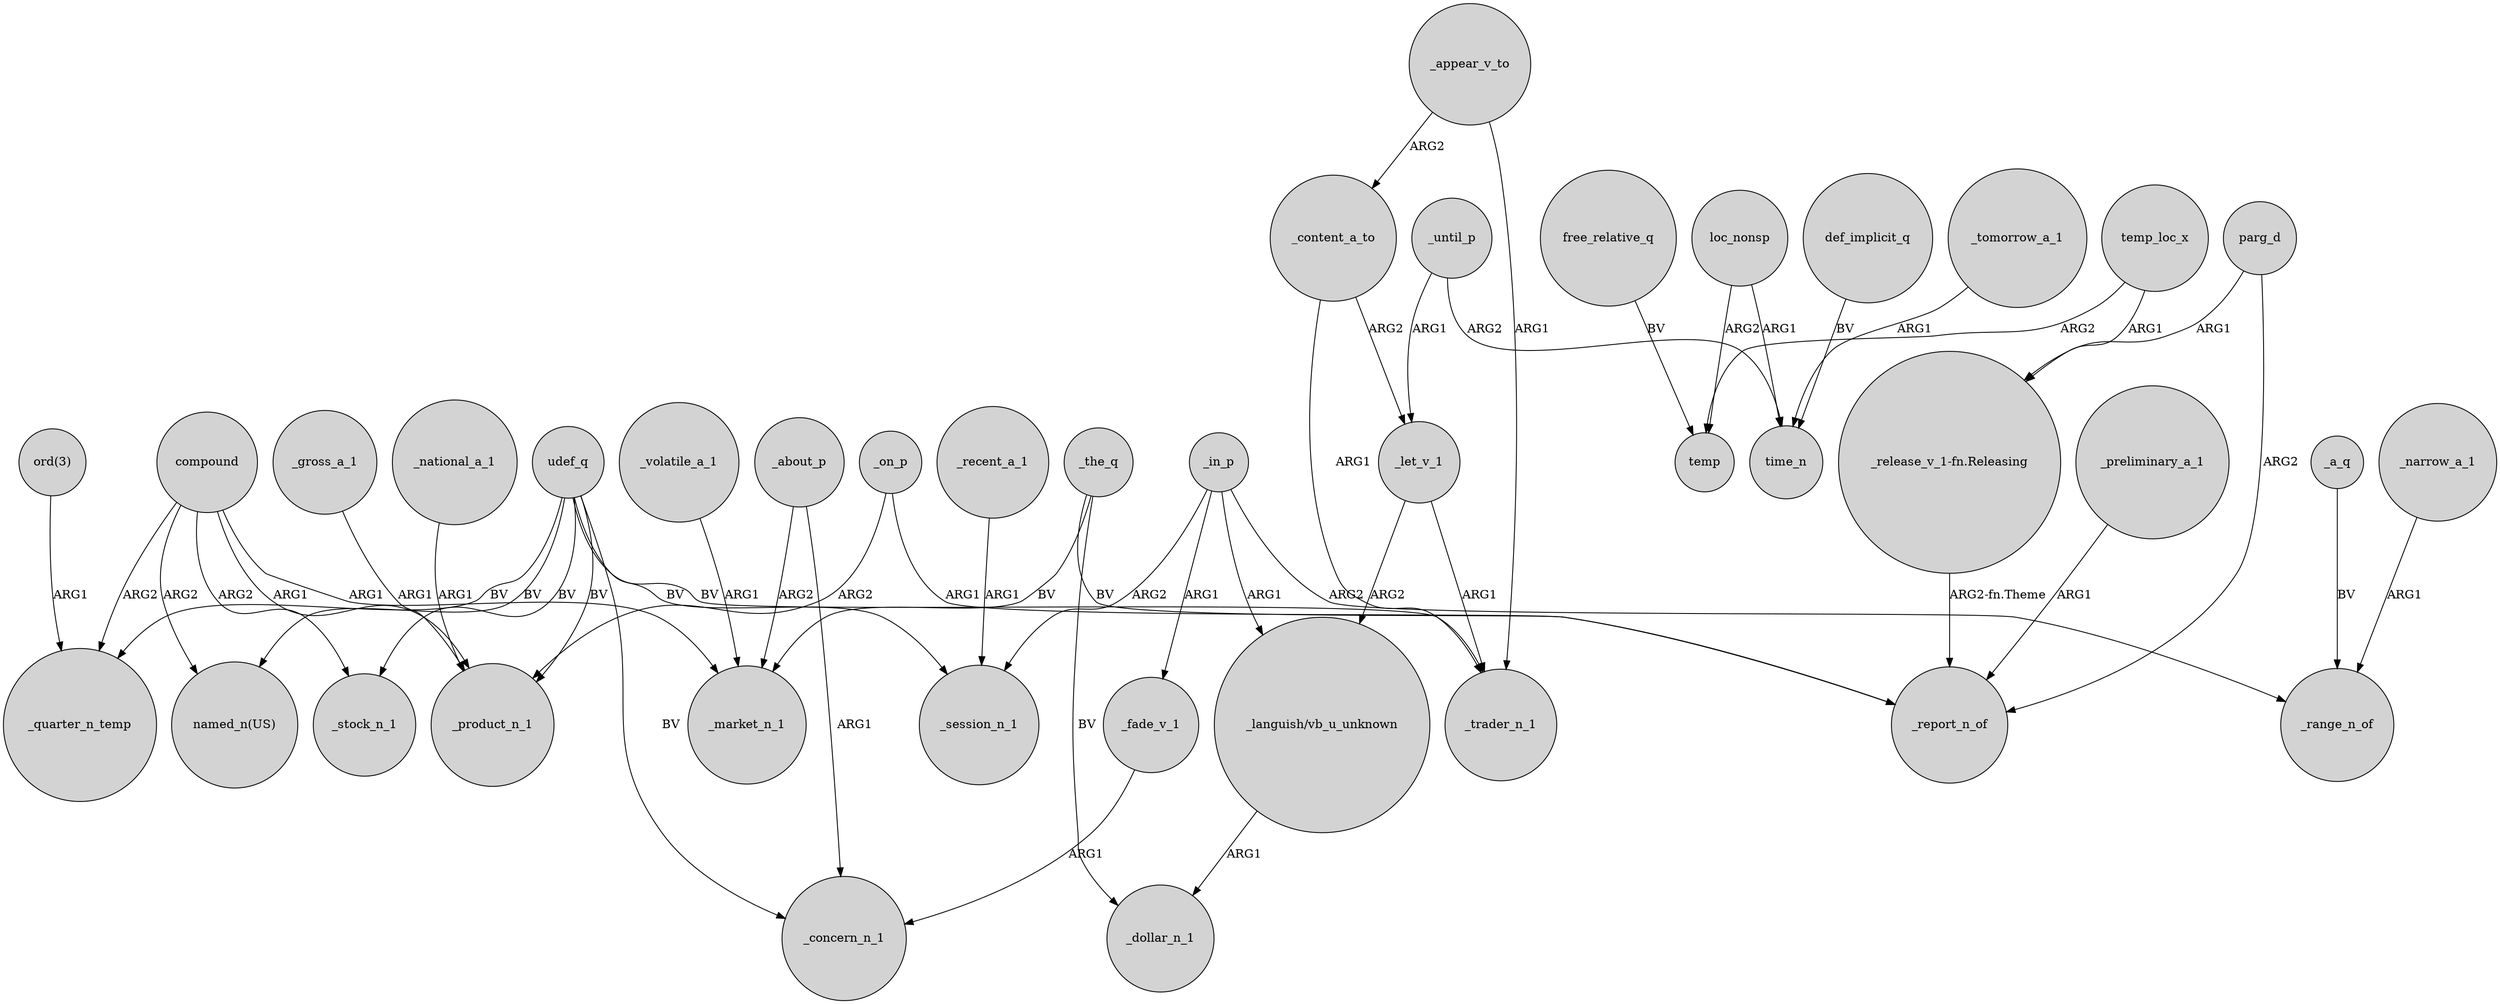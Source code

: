 digraph {
	node [shape=circle style=filled]
	compound -> _product_n_1 [label=ARG1]
	compound -> _quarter_n_temp [label=ARG2]
	udef_q -> "named_n(US)" [label=BV]
	_in_p -> _fade_v_1 [label=ARG1]
	_until_p -> _let_v_1 [label=ARG1]
	_tomorrow_a_1 -> time_n [label=ARG1]
	_about_p -> _concern_n_1 [label=ARG1]
	udef_q -> _trader_n_1 [label=BV]
	"_release_v_1-fn.Releasing" -> _report_n_of [label="ARG2-fn.Theme"]
	_content_a_to -> _trader_n_1 [label=ARG1]
	temp_loc_x -> "_release_v_1-fn.Releasing" [label=ARG1]
	_gross_a_1 -> _product_n_1 [label=ARG1]
	_the_q -> _dollar_n_1 [label=BV]
	_on_p -> _product_n_1 [label=ARG2]
	parg_d -> "_release_v_1-fn.Releasing" [label=ARG1]
	_in_p -> "_languish/vb_u_unknown" [label=ARG1]
	_until_p -> time_n [label=ARG2]
	loc_nonsp -> time_n [label=ARG1]
	parg_d -> _report_n_of [label=ARG2]
	_in_p -> _range_n_of [label=ARG2]
	compound -> "named_n(US)" [label=ARG2]
	_appear_v_to -> _trader_n_1 [label=ARG1]
	_content_a_to -> _let_v_1 [label=ARG2]
	compound -> _stock_n_1 [label=ARG2]
	_a_q -> _range_n_of [label=BV]
	temp_loc_x -> temp [label=ARG2]
	_narrow_a_1 -> _range_n_of [label=ARG1]
	udef_q -> _stock_n_1 [label=BV]
	loc_nonsp -> temp [label=ARG2]
	"ord(3)" -> _quarter_n_temp [label=ARG1]
	_national_a_1 -> _product_n_1 [label=ARG1]
	udef_q -> _concern_n_1 [label=BV]
	_the_q -> _report_n_of [label=BV]
	_let_v_1 -> _trader_n_1 [label=ARG1]
	_recent_a_1 -> _session_n_1 [label=ARG1]
	"_languish/vb_u_unknown" -> _dollar_n_1 [label=ARG1]
	_in_p -> _session_n_1 [label=ARG2]
	_let_v_1 -> "_languish/vb_u_unknown" [label=ARG2]
	_on_p -> _report_n_of [label=ARG1]
	_volatile_a_1 -> _market_n_1 [label=ARG1]
	_preliminary_a_1 -> _report_n_of [label=ARG1]
	udef_q -> _session_n_1 [label=BV]
	udef_q -> _product_n_1 [label=BV]
	_about_p -> _market_n_1 [label=ARG2]
	_appear_v_to -> _content_a_to [label=ARG2]
	compound -> _market_n_1 [label=ARG1]
	_fade_v_1 -> _concern_n_1 [label=ARG1]
	udef_q -> _quarter_n_temp [label=BV]
	_the_q -> _market_n_1 [label=BV]
	free_relative_q -> temp [label=BV]
	def_implicit_q -> time_n [label=BV]
}
